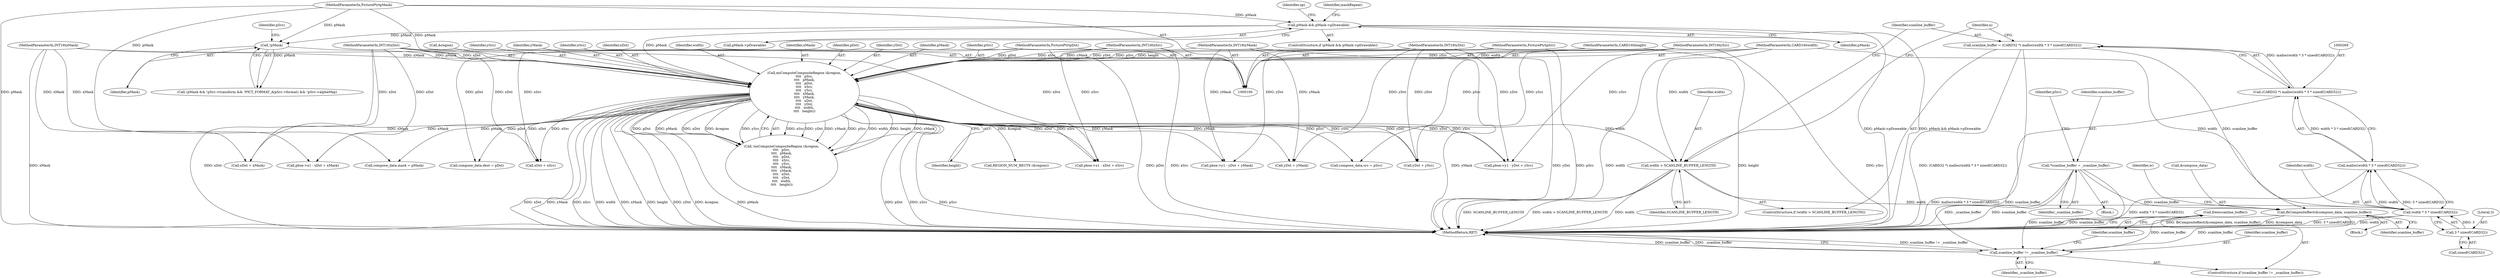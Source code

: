 digraph "1_xserver_d2f813f7db157fc83abc4b3726821c36ee7e40b1@API" {
"1000625" [label="(Call,free(scanline_buffer))"];
"1000622" [label="(Call,scanline_buffer != _scanline_buffer)"];
"1000129" [label="(Call,*scanline_buffer = _scanline_buffer)"];
"1000266" [label="(Call,scanline_buffer = (CARD32 *) malloc(width * 3 * sizeof(CARD32)))"];
"1000268" [label="(Call,(CARD32 *) malloc(width * 3 * sizeof(CARD32)))"];
"1000270" [label="(Call,malloc(width * 3 * sizeof(CARD32)))"];
"1000271" [label="(Call,width * 3 * sizeof(CARD32))"];
"1000263" [label="(Call,width > SCANLINE_BUFFER_LENGTH)"];
"1000227" [label="(Call,miComputeCompositeRegion (&region,\n\t\t\t\t   pSrc,\n\t\t\t\t   pMask,\n\t\t\t\t   pDst,\n\t\t\t\t   xSrc,\n\t\t\t\t   ySrc,\n\t\t\t\t   xMask,\n\t\t\t\t   yMask,\n\t\t\t\t   xDst,\n\t\t\t\t   yDst,\n\t\t\t\t   width,\n\t\t\t\t   height))"];
"1000102" [label="(MethodParameterIn,PicturePtr\tpSrc)"];
"1000205" [label="(Call,!pMask)"];
"1000166" [label="(Call,pMask && pMask->pDrawable)"];
"1000103" [label="(MethodParameterIn,PicturePtr\tpMask)"];
"1000104" [label="(MethodParameterIn,PicturePtr\tpDst)"];
"1000105" [label="(MethodParameterIn,INT16\txSrc)"];
"1000106" [label="(MethodParameterIn,INT16\tySrc)"];
"1000107" [label="(MethodParameterIn,INT16\txMask)"];
"1000108" [label="(MethodParameterIn,INT16\tyMask)"];
"1000109" [label="(MethodParameterIn,INT16\txDst)"];
"1000110" [label="(MethodParameterIn,INT16\tyDst)"];
"1000111" [label="(MethodParameterIn,CARD16\twidth)"];
"1000112" [label="(MethodParameterIn,CARD16\theight)"];
"1000273" [label="(Call,3 * sizeof(CARD32))"];
"1000555" [label="(Call,fbCompositeRect(&compose_data, scanline_buffer))"];
"1000205" [label="(Call,!pMask)"];
"1000168" [label="(Call,pMask->pDrawable)"];
"1000135" [label="(Identifier,pSrc)"];
"1000268" [label="(Call,(CARD32 *) malloc(width * 3 * sizeof(CARD32)))"];
"1000228" [label="(Call,&region)"];
"1000227" [label="(Call,miComputeCompositeRegion (&region,\n\t\t\t\t   pSrc,\n\t\t\t\t   pMask,\n\t\t\t\t   pDst,\n\t\t\t\t   xSrc,\n\t\t\t\t   ySrc,\n\t\t\t\t   xMask,\n\t\t\t\t   yMask,\n\t\t\t\t   xDst,\n\t\t\t\t   yDst,\n\t\t\t\t   width,\n\t\t\t\t   height))"];
"1000624" [label="(Identifier,_scanline_buffer)"];
"1000274" [label="(Literal,3)"];
"1000315" [label="(Call,pbox->y1 - yDst + yMask)"];
"1000234" [label="(Identifier,ySrc)"];
"1000558" [label="(Identifier,scanline_buffer)"];
"1000110" [label="(MethodParameterIn,INT16\tyDst)"];
"1000112" [label="(MethodParameterIn,CARD16\theight)"];
"1000275" [label="(Call,sizeof(CARD32))"];
"1000278" [label="(Identifier,n)"];
"1000109" [label="(MethodParameterIn,INT16\txDst)"];
"1000365" [label="(Call,xDst + xMask)"];
"1000556" [label="(Call,&compose_data)"];
"1000361" [label="(Call,pbox->x1 - xDst + xMask)"];
"1000236" [label="(Identifier,yMask)"];
"1000271" [label="(Call,width * 3 * sizeof(CARD32))"];
"1000113" [label="(Block,)"];
"1000226" [label="(Call,!miComputeCompositeRegion (&region,\n\t\t\t\t   pSrc,\n\t\t\t\t   pMask,\n\t\t\t\t   pDst,\n\t\t\t\t   xSrc,\n\t\t\t\t   ySrc,\n\t\t\t\t   xMask,\n\t\t\t\t   yMask,\n\t\t\t\t   xDst,\n\t\t\t\t   yDst,\n\t\t\t\t   width,\n\t\t\t\t   height))"];
"1000108" [label="(MethodParameterIn,INT16\tyMask)"];
"1000233" [label="(Identifier,xSrc)"];
"1000270" [label="(Call,malloc(width * 3 * sizeof(CARD32)))"];
"1000237" [label="(Identifier,xDst)"];
"1000166" [label="(Call,pMask && pMask->pDrawable)"];
"1000625" [label="(Call,free(scanline_buffer))"];
"1000622" [label="(Call,scanline_buffer != _scanline_buffer)"];
"1000206" [label="(Identifier,pMask)"];
"1000354" [label="(Call,xDst + xSrc)"];
"1000627" [label="(MethodReturn,RET)"];
"1000239" [label="(Identifier,width)"];
"1000257" [label="(Call,compose_data.dest = pDst)"];
"1000265" [label="(Identifier,SCANLINE_BUFFER_LENGTH)"];
"1000252" [label="(Call,compose_data.mask = pMask)"];
"1000235" [label="(Identifier,xMask)"];
"1000202" [label="(Identifier,op)"];
"1000463" [label="(Block,)"];
"1000262" [label="(ControlStructure,if (width > SCANLINE_BUFFER_LENGTH))"];
"1000240" [label="(Identifier,height)"];
"1000560" [label="(Identifier,w)"];
"1000308" [label="(Call,yDst + ySrc)"];
"1000267" [label="(Identifier,scanline_buffer)"];
"1000131" [label="(Identifier,_scanline_buffer)"];
"1000104" [label="(MethodParameterIn,PicturePtr\tpDst)"];
"1000272" [label="(Identifier,width)"];
"1000204" [label="(Call,!pMask && !pSrc->transform && !PICT_FORMAT_A(pSrc->format) && !pSrc->alphaMap)"];
"1000555" [label="(Call,fbCompositeRect(&compose_data, scanline_buffer))"];
"1000107" [label="(MethodParameterIn,INT16\txMask)"];
"1000264" [label="(Identifier,width)"];
"1000232" [label="(Identifier,pDst)"];
"1000238" [label="(Identifier,yDst)"];
"1000165" [label="(ControlStructure,if (pMask && pMask->pDrawable))"];
"1000621" [label="(ControlStructure,if (scanline_buffer != _scanline_buffer))"];
"1000319" [label="(Call,yDst + yMask)"];
"1000231" [label="(Identifier,pMask)"];
"1000106" [label="(MethodParameterIn,INT16\tySrc)"];
"1000273" [label="(Call,3 * sizeof(CARD32))"];
"1000230" [label="(Identifier,pSrc)"];
"1000105" [label="(MethodParameterIn,INT16\txSrc)"];
"1000247" [label="(Call,compose_data.src = pSrc)"];
"1000304" [label="(Call,pbox->y1 - yDst + ySrc)"];
"1000266" [label="(Call,scanline_buffer = (CARD32 *) malloc(width * 3 * sizeof(CARD32)))"];
"1000350" [label="(Call,pbox->x1 - xDst + xSrc)"];
"1000623" [label="(Identifier,scanline_buffer)"];
"1000263" [label="(Call,width > SCANLINE_BUFFER_LENGTH)"];
"1000103" [label="(MethodParameterIn,PicturePtr\tpMask)"];
"1000130" [label="(Identifier,scanline_buffer)"];
"1000626" [label="(Identifier,scanline_buffer)"];
"1000129" [label="(Call,*scanline_buffer = _scanline_buffer)"];
"1000210" [label="(Identifier,pSrc)"];
"1000279" [label="(Call,REGION_NUM_RECTS (&region))"];
"1000102" [label="(MethodParameterIn,PicturePtr\tpSrc)"];
"1000167" [label="(Identifier,pMask)"];
"1000111" [label="(MethodParameterIn,CARD16\twidth)"];
"1000172" [label="(Identifier,maskRepeat)"];
"1000625" -> "1000621"  [label="AST: "];
"1000625" -> "1000626"  [label="CFG: "];
"1000626" -> "1000625"  [label="AST: "];
"1000627" -> "1000625"  [label="CFG: "];
"1000625" -> "1000627"  [label="DDG: scanline_buffer"];
"1000622" -> "1000625"  [label="DDG: scanline_buffer"];
"1000622" -> "1000621"  [label="AST: "];
"1000622" -> "1000624"  [label="CFG: "];
"1000623" -> "1000622"  [label="AST: "];
"1000624" -> "1000622"  [label="AST: "];
"1000626" -> "1000622"  [label="CFG: "];
"1000627" -> "1000622"  [label="CFG: "];
"1000622" -> "1000627"  [label="DDG: scanline_buffer != _scanline_buffer"];
"1000622" -> "1000627"  [label="DDG: scanline_buffer"];
"1000622" -> "1000627"  [label="DDG: _scanline_buffer"];
"1000129" -> "1000622"  [label="DDG: scanline_buffer"];
"1000266" -> "1000622"  [label="DDG: scanline_buffer"];
"1000555" -> "1000622"  [label="DDG: scanline_buffer"];
"1000129" -> "1000113"  [label="AST: "];
"1000129" -> "1000131"  [label="CFG: "];
"1000130" -> "1000129"  [label="AST: "];
"1000131" -> "1000129"  [label="AST: "];
"1000135" -> "1000129"  [label="CFG: "];
"1000129" -> "1000627"  [label="DDG: scanline_buffer"];
"1000129" -> "1000627"  [label="DDG: _scanline_buffer"];
"1000129" -> "1000555"  [label="DDG: scanline_buffer"];
"1000266" -> "1000262"  [label="AST: "];
"1000266" -> "1000268"  [label="CFG: "];
"1000267" -> "1000266"  [label="AST: "];
"1000268" -> "1000266"  [label="AST: "];
"1000278" -> "1000266"  [label="CFG: "];
"1000266" -> "1000627"  [label="DDG: (CARD32 *) malloc(width * 3 * sizeof(CARD32))"];
"1000268" -> "1000266"  [label="DDG: malloc(width * 3 * sizeof(CARD32))"];
"1000266" -> "1000555"  [label="DDG: scanline_buffer"];
"1000268" -> "1000270"  [label="CFG: "];
"1000269" -> "1000268"  [label="AST: "];
"1000270" -> "1000268"  [label="AST: "];
"1000268" -> "1000627"  [label="DDG: malloc(width * 3 * sizeof(CARD32))"];
"1000270" -> "1000268"  [label="DDG: width * 3 * sizeof(CARD32)"];
"1000270" -> "1000271"  [label="CFG: "];
"1000271" -> "1000270"  [label="AST: "];
"1000270" -> "1000627"  [label="DDG: width * 3 * sizeof(CARD32)"];
"1000271" -> "1000270"  [label="DDG: width"];
"1000271" -> "1000270"  [label="DDG: 3 * sizeof(CARD32)"];
"1000271" -> "1000273"  [label="CFG: "];
"1000272" -> "1000271"  [label="AST: "];
"1000273" -> "1000271"  [label="AST: "];
"1000271" -> "1000627"  [label="DDG: 3 * sizeof(CARD32)"];
"1000271" -> "1000627"  [label="DDG: width"];
"1000263" -> "1000271"  [label="DDG: width"];
"1000111" -> "1000271"  [label="DDG: width"];
"1000273" -> "1000271"  [label="DDG: 3"];
"1000263" -> "1000262"  [label="AST: "];
"1000263" -> "1000265"  [label="CFG: "];
"1000264" -> "1000263"  [label="AST: "];
"1000265" -> "1000263"  [label="AST: "];
"1000267" -> "1000263"  [label="CFG: "];
"1000278" -> "1000263"  [label="CFG: "];
"1000263" -> "1000627"  [label="DDG: SCANLINE_BUFFER_LENGTH"];
"1000263" -> "1000627"  [label="DDG: width > SCANLINE_BUFFER_LENGTH"];
"1000263" -> "1000627"  [label="DDG: width"];
"1000227" -> "1000263"  [label="DDG: width"];
"1000111" -> "1000263"  [label="DDG: width"];
"1000227" -> "1000226"  [label="AST: "];
"1000227" -> "1000240"  [label="CFG: "];
"1000228" -> "1000227"  [label="AST: "];
"1000230" -> "1000227"  [label="AST: "];
"1000231" -> "1000227"  [label="AST: "];
"1000232" -> "1000227"  [label="AST: "];
"1000233" -> "1000227"  [label="AST: "];
"1000234" -> "1000227"  [label="AST: "];
"1000235" -> "1000227"  [label="AST: "];
"1000236" -> "1000227"  [label="AST: "];
"1000237" -> "1000227"  [label="AST: "];
"1000238" -> "1000227"  [label="AST: "];
"1000239" -> "1000227"  [label="AST: "];
"1000240" -> "1000227"  [label="AST: "];
"1000226" -> "1000227"  [label="CFG: "];
"1000227" -> "1000627"  [label="DDG: xDst"];
"1000227" -> "1000627"  [label="DDG: yMask"];
"1000227" -> "1000627"  [label="DDG: xSrc"];
"1000227" -> "1000627"  [label="DDG: width"];
"1000227" -> "1000627"  [label="DDG: xMask"];
"1000227" -> "1000627"  [label="DDG: height"];
"1000227" -> "1000627"  [label="DDG: yDst"];
"1000227" -> "1000627"  [label="DDG: &region"];
"1000227" -> "1000627"  [label="DDG: pMask"];
"1000227" -> "1000627"  [label="DDG: pDst"];
"1000227" -> "1000627"  [label="DDG: ySrc"];
"1000227" -> "1000627"  [label="DDG: pSrc"];
"1000227" -> "1000226"  [label="DDG: xSrc"];
"1000227" -> "1000226"  [label="DDG: yDst"];
"1000227" -> "1000226"  [label="DDG: yMask"];
"1000227" -> "1000226"  [label="DDG: pSrc"];
"1000227" -> "1000226"  [label="DDG: width"];
"1000227" -> "1000226"  [label="DDG: height"];
"1000227" -> "1000226"  [label="DDG: xMask"];
"1000227" -> "1000226"  [label="DDG: pDst"];
"1000227" -> "1000226"  [label="DDG: pMask"];
"1000227" -> "1000226"  [label="DDG: xDst"];
"1000227" -> "1000226"  [label="DDG: &region"];
"1000227" -> "1000226"  [label="DDG: ySrc"];
"1000102" -> "1000227"  [label="DDG: pSrc"];
"1000205" -> "1000227"  [label="DDG: pMask"];
"1000166" -> "1000227"  [label="DDG: pMask"];
"1000103" -> "1000227"  [label="DDG: pMask"];
"1000104" -> "1000227"  [label="DDG: pDst"];
"1000105" -> "1000227"  [label="DDG: xSrc"];
"1000106" -> "1000227"  [label="DDG: ySrc"];
"1000107" -> "1000227"  [label="DDG: xMask"];
"1000108" -> "1000227"  [label="DDG: yMask"];
"1000109" -> "1000227"  [label="DDG: xDst"];
"1000110" -> "1000227"  [label="DDG: yDst"];
"1000111" -> "1000227"  [label="DDG: width"];
"1000112" -> "1000227"  [label="DDG: height"];
"1000227" -> "1000247"  [label="DDG: pSrc"];
"1000227" -> "1000252"  [label="DDG: pMask"];
"1000227" -> "1000257"  [label="DDG: pDst"];
"1000227" -> "1000279"  [label="DDG: &region"];
"1000227" -> "1000304"  [label="DDG: yDst"];
"1000227" -> "1000304"  [label="DDG: ySrc"];
"1000227" -> "1000308"  [label="DDG: yDst"];
"1000227" -> "1000308"  [label="DDG: ySrc"];
"1000227" -> "1000315"  [label="DDG: yMask"];
"1000227" -> "1000319"  [label="DDG: yMask"];
"1000227" -> "1000350"  [label="DDG: xDst"];
"1000227" -> "1000350"  [label="DDG: xSrc"];
"1000227" -> "1000354"  [label="DDG: xDst"];
"1000227" -> "1000354"  [label="DDG: xSrc"];
"1000227" -> "1000361"  [label="DDG: xMask"];
"1000227" -> "1000365"  [label="DDG: xMask"];
"1000102" -> "1000100"  [label="AST: "];
"1000102" -> "1000627"  [label="DDG: pSrc"];
"1000102" -> "1000247"  [label="DDG: pSrc"];
"1000205" -> "1000204"  [label="AST: "];
"1000205" -> "1000206"  [label="CFG: "];
"1000206" -> "1000205"  [label="AST: "];
"1000210" -> "1000205"  [label="CFG: "];
"1000204" -> "1000205"  [label="CFG: "];
"1000205" -> "1000204"  [label="DDG: pMask"];
"1000166" -> "1000205"  [label="DDG: pMask"];
"1000103" -> "1000205"  [label="DDG: pMask"];
"1000166" -> "1000165"  [label="AST: "];
"1000166" -> "1000167"  [label="CFG: "];
"1000166" -> "1000168"  [label="CFG: "];
"1000167" -> "1000166"  [label="AST: "];
"1000168" -> "1000166"  [label="AST: "];
"1000172" -> "1000166"  [label="CFG: "];
"1000202" -> "1000166"  [label="CFG: "];
"1000166" -> "1000627"  [label="DDG: pMask->pDrawable"];
"1000166" -> "1000627"  [label="DDG: pMask && pMask->pDrawable"];
"1000103" -> "1000166"  [label="DDG: pMask"];
"1000103" -> "1000100"  [label="AST: "];
"1000103" -> "1000627"  [label="DDG: pMask"];
"1000103" -> "1000252"  [label="DDG: pMask"];
"1000104" -> "1000100"  [label="AST: "];
"1000104" -> "1000627"  [label="DDG: pDst"];
"1000104" -> "1000257"  [label="DDG: pDst"];
"1000105" -> "1000100"  [label="AST: "];
"1000105" -> "1000627"  [label="DDG: xSrc"];
"1000105" -> "1000350"  [label="DDG: xSrc"];
"1000105" -> "1000354"  [label="DDG: xSrc"];
"1000106" -> "1000100"  [label="AST: "];
"1000106" -> "1000627"  [label="DDG: ySrc"];
"1000106" -> "1000304"  [label="DDG: ySrc"];
"1000106" -> "1000308"  [label="DDG: ySrc"];
"1000107" -> "1000100"  [label="AST: "];
"1000107" -> "1000627"  [label="DDG: xMask"];
"1000107" -> "1000361"  [label="DDG: xMask"];
"1000107" -> "1000365"  [label="DDG: xMask"];
"1000108" -> "1000100"  [label="AST: "];
"1000108" -> "1000627"  [label="DDG: yMask"];
"1000108" -> "1000315"  [label="DDG: yMask"];
"1000108" -> "1000319"  [label="DDG: yMask"];
"1000109" -> "1000100"  [label="AST: "];
"1000109" -> "1000627"  [label="DDG: xDst"];
"1000109" -> "1000350"  [label="DDG: xDst"];
"1000109" -> "1000354"  [label="DDG: xDst"];
"1000109" -> "1000361"  [label="DDG: xDst"];
"1000109" -> "1000365"  [label="DDG: xDst"];
"1000110" -> "1000100"  [label="AST: "];
"1000110" -> "1000627"  [label="DDG: yDst"];
"1000110" -> "1000304"  [label="DDG: yDst"];
"1000110" -> "1000308"  [label="DDG: yDst"];
"1000110" -> "1000315"  [label="DDG: yDst"];
"1000110" -> "1000319"  [label="DDG: yDst"];
"1000111" -> "1000100"  [label="AST: "];
"1000111" -> "1000627"  [label="DDG: width"];
"1000112" -> "1000100"  [label="AST: "];
"1000112" -> "1000627"  [label="DDG: height"];
"1000273" -> "1000275"  [label="CFG: "];
"1000274" -> "1000273"  [label="AST: "];
"1000275" -> "1000273"  [label="AST: "];
"1000555" -> "1000463"  [label="AST: "];
"1000555" -> "1000558"  [label="CFG: "];
"1000556" -> "1000555"  [label="AST: "];
"1000558" -> "1000555"  [label="AST: "];
"1000560" -> "1000555"  [label="CFG: "];
"1000555" -> "1000627"  [label="DDG: fbCompositeRect(&compose_data, scanline_buffer)"];
"1000555" -> "1000627"  [label="DDG: &compose_data"];
}
